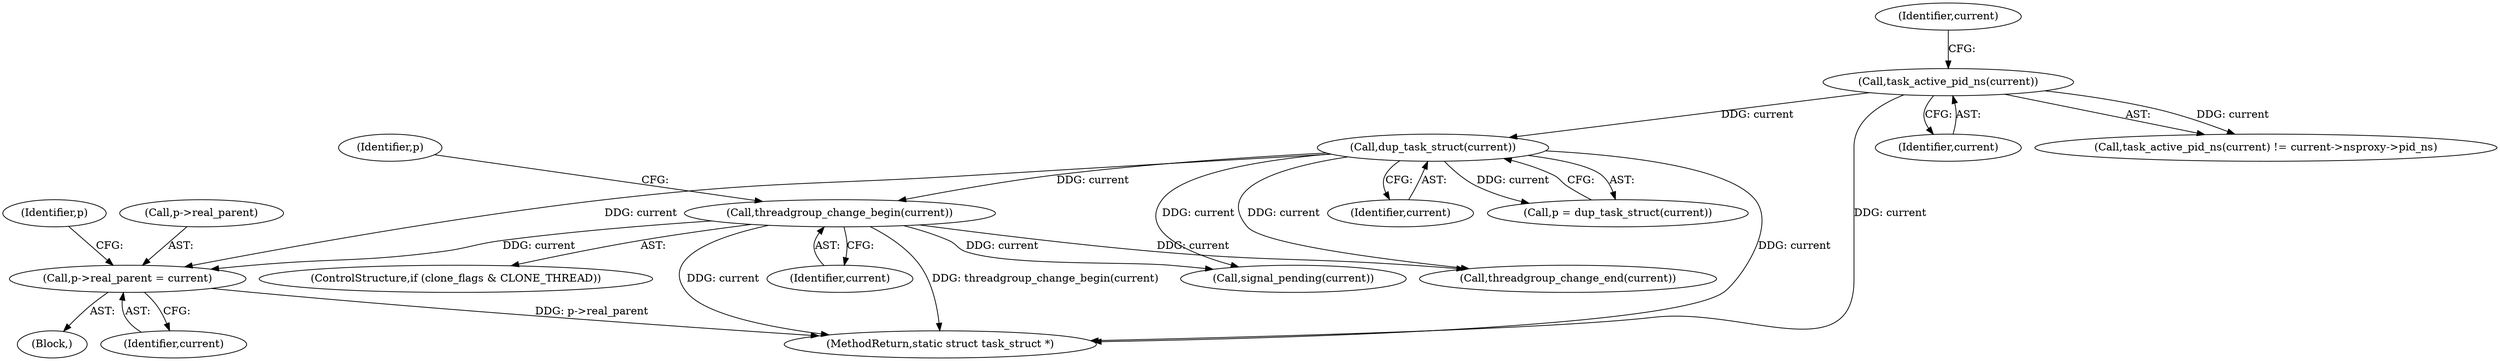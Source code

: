 digraph "0_linux_e66eded8309ebf679d3d3c1f5820d1f2ca332c71_0@pointer" {
"1000926" [label="(Call,p->real_parent = current)"];
"1000232" [label="(Call,dup_task_struct(current))"];
"1000208" [label="(Call,task_active_pid_ns(current))"];
"1000468" [label="(Call,threadgroup_change_begin(current))"];
"1000209" [label="(Identifier,current)"];
"1000925" [label="(Block,)"];
"1000468" [label="(Call,threadgroup_change_begin(current))"];
"1000232" [label="(Call,dup_task_struct(current))"];
"1001194" [label="(Call,threadgroup_change_end(current))"];
"1000464" [label="(ControlStructure,if (clone_flags & CLONE_THREAD))"];
"1000947" [label="(Call,signal_pending(current))"];
"1000212" [label="(Identifier,current)"];
"1000233" [label="(Identifier,current)"];
"1000230" [label="(Call,p = dup_task_struct(current))"];
"1000208" [label="(Call,task_active_pid_ns(current))"];
"1001227" [label="(MethodReturn,static struct task_struct *)"];
"1000927" [label="(Call,p->real_parent)"];
"1000471" [label="(Identifier,p)"];
"1000933" [label="(Identifier,p)"];
"1000926" [label="(Call,p->real_parent = current)"];
"1000930" [label="(Identifier,current)"];
"1000469" [label="(Identifier,current)"];
"1000207" [label="(Call,task_active_pid_ns(current) != current->nsproxy->pid_ns)"];
"1000926" -> "1000925"  [label="AST: "];
"1000926" -> "1000930"  [label="CFG: "];
"1000927" -> "1000926"  [label="AST: "];
"1000930" -> "1000926"  [label="AST: "];
"1000933" -> "1000926"  [label="CFG: "];
"1000926" -> "1001227"  [label="DDG: p->real_parent"];
"1000232" -> "1000926"  [label="DDG: current"];
"1000468" -> "1000926"  [label="DDG: current"];
"1000232" -> "1000230"  [label="AST: "];
"1000232" -> "1000233"  [label="CFG: "];
"1000233" -> "1000232"  [label="AST: "];
"1000230" -> "1000232"  [label="CFG: "];
"1000232" -> "1001227"  [label="DDG: current"];
"1000232" -> "1000230"  [label="DDG: current"];
"1000208" -> "1000232"  [label="DDG: current"];
"1000232" -> "1000468"  [label="DDG: current"];
"1000232" -> "1000947"  [label="DDG: current"];
"1000232" -> "1001194"  [label="DDG: current"];
"1000208" -> "1000207"  [label="AST: "];
"1000208" -> "1000209"  [label="CFG: "];
"1000209" -> "1000208"  [label="AST: "];
"1000212" -> "1000208"  [label="CFG: "];
"1000208" -> "1001227"  [label="DDG: current"];
"1000208" -> "1000207"  [label="DDG: current"];
"1000468" -> "1000464"  [label="AST: "];
"1000468" -> "1000469"  [label="CFG: "];
"1000469" -> "1000468"  [label="AST: "];
"1000471" -> "1000468"  [label="CFG: "];
"1000468" -> "1001227"  [label="DDG: threadgroup_change_begin(current)"];
"1000468" -> "1001227"  [label="DDG: current"];
"1000468" -> "1000947"  [label="DDG: current"];
"1000468" -> "1001194"  [label="DDG: current"];
}
